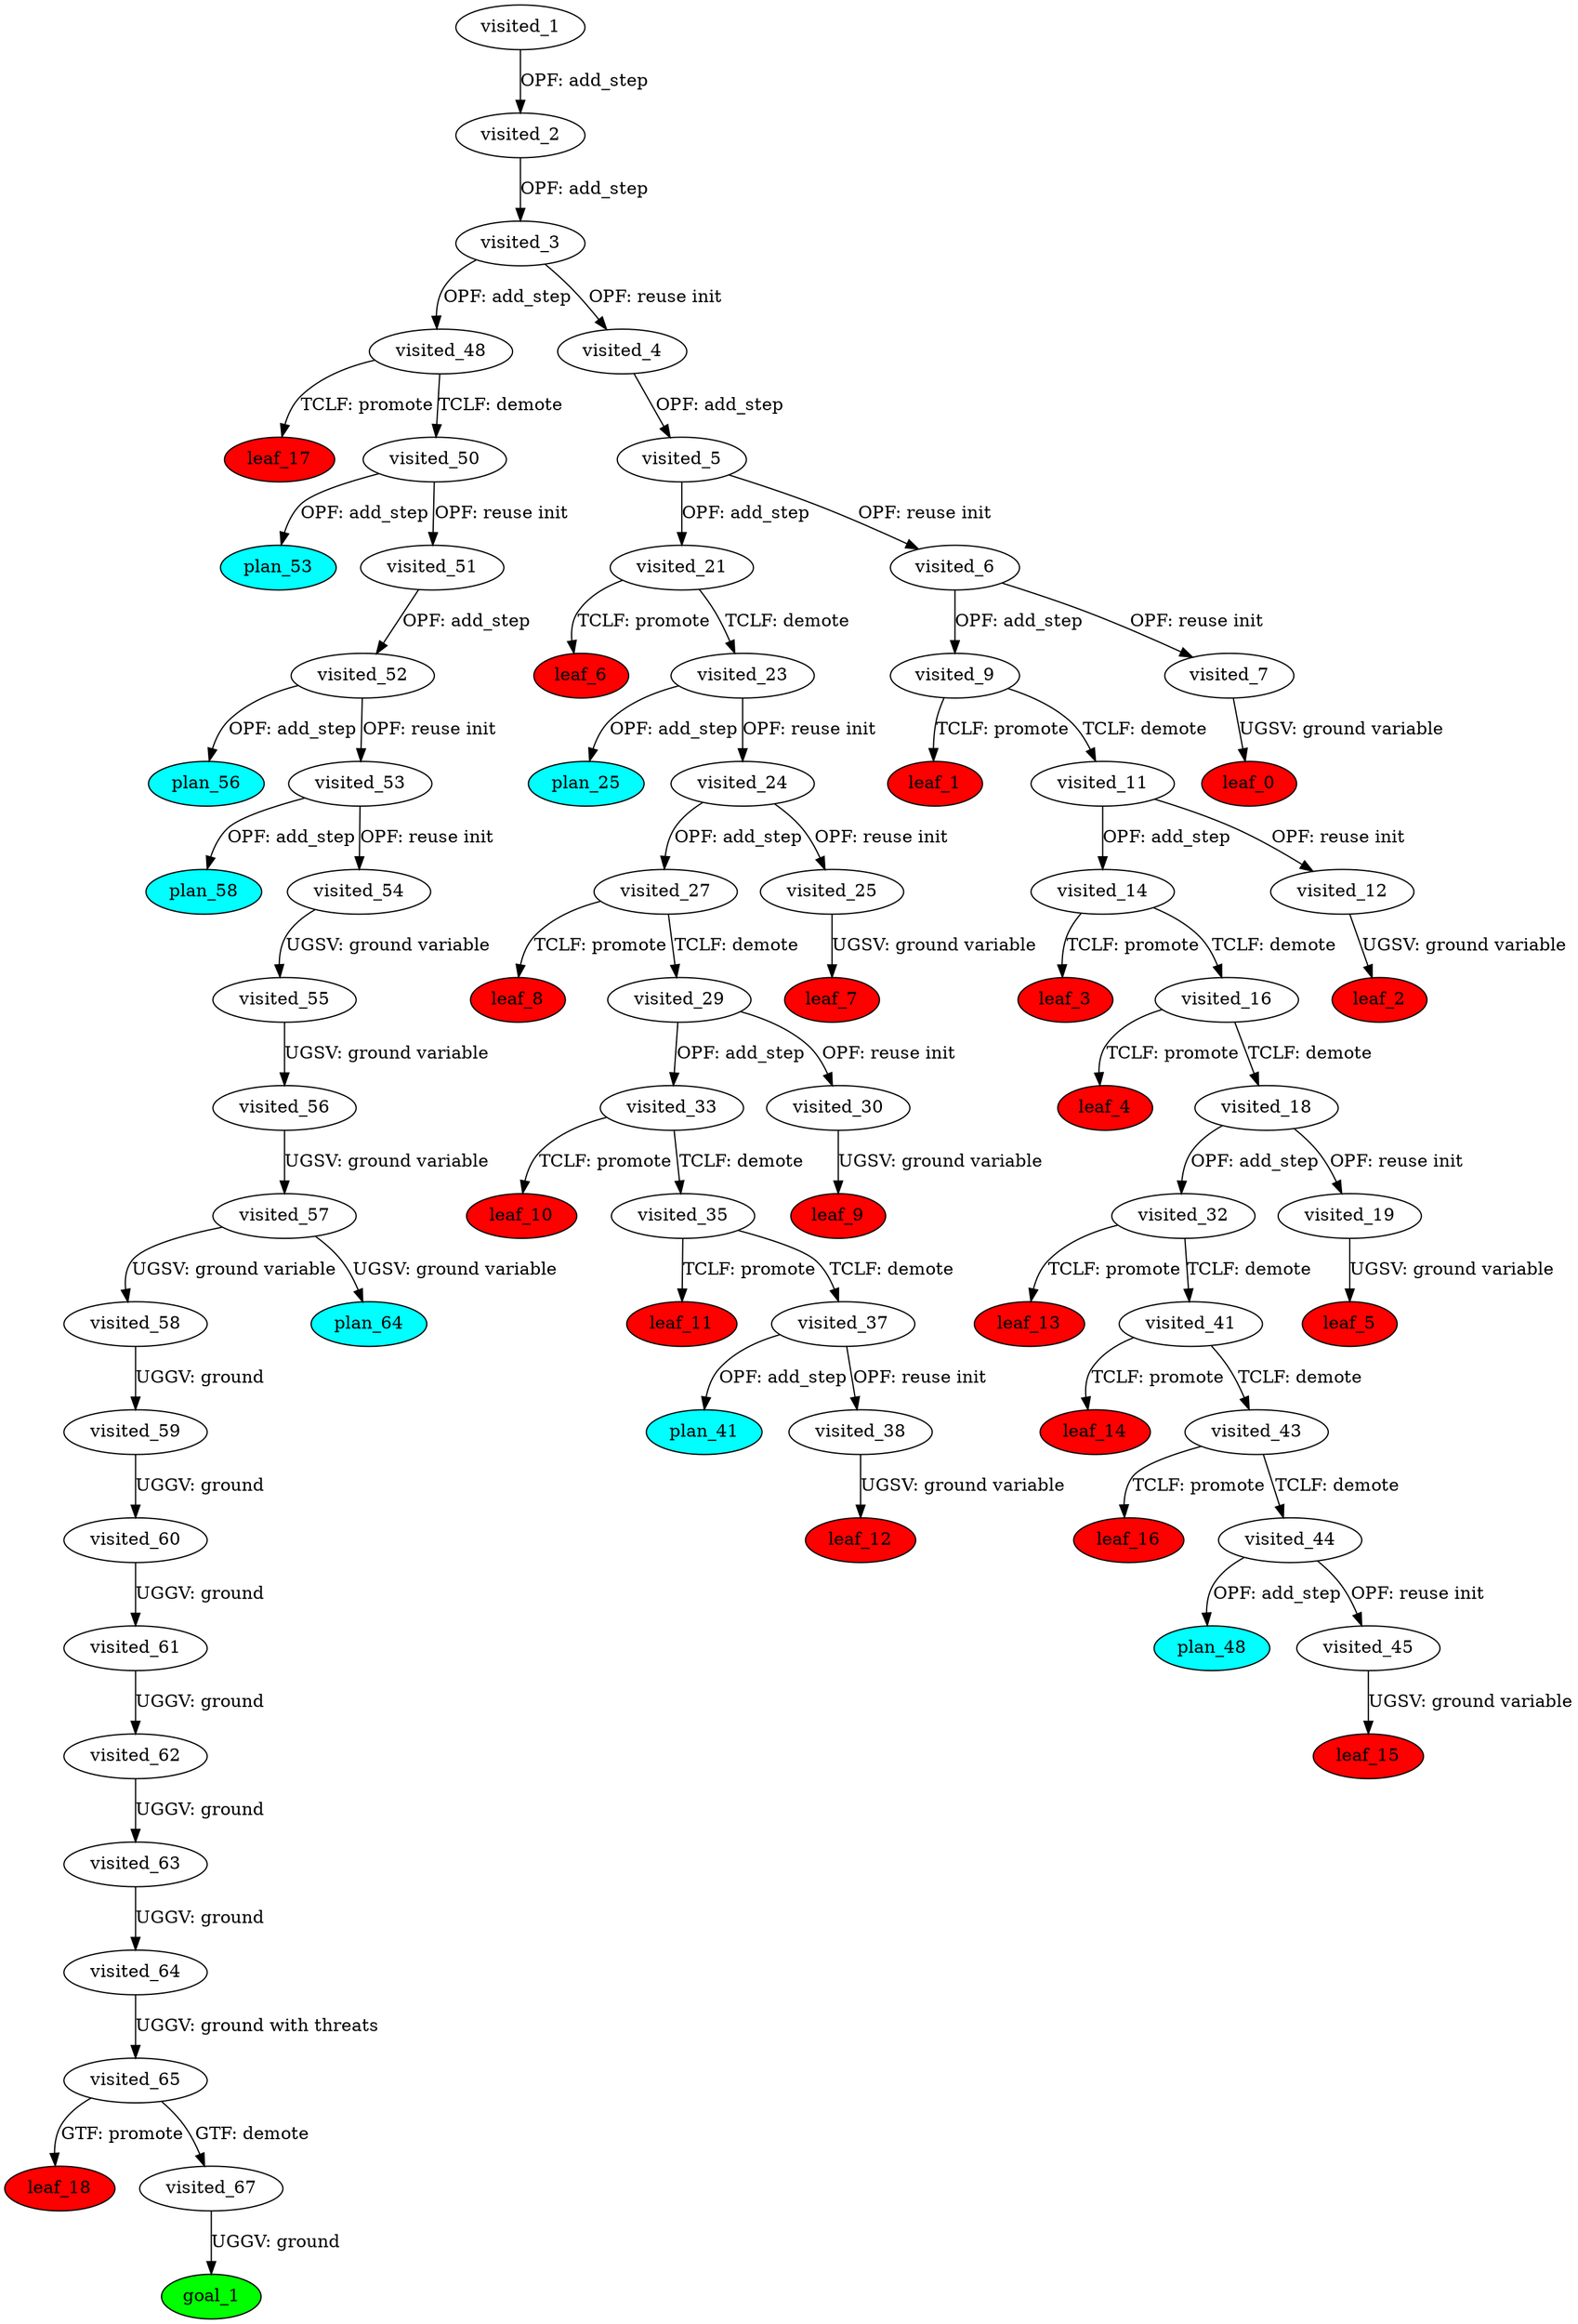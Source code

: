 digraph {
	"2314ce87-4f74-e616-d608-ab394f402aa5" [label=plan_0 fillcolor=cyan style=filled]
	"2314ce87-4f74-e616-d608-ab394f402aa5" [label=visited_1 fillcolor=white style=filled]
	"2b2e0925-47bd-0060-9920-2f55ab91af5e" [label=plan_1 fillcolor=cyan style=filled]
	"2314ce87-4f74-e616-d608-ab394f402aa5" -> "2b2e0925-47bd-0060-9920-2f55ab91af5e" [label="OPF: add_step"]
	"2b2e0925-47bd-0060-9920-2f55ab91af5e" [label=visited_2 fillcolor=white style=filled]
	"8be00428-2906-e65c-c935-719e5ea94dd0" [label=plan_2 fillcolor=cyan style=filled]
	"2b2e0925-47bd-0060-9920-2f55ab91af5e" -> "8be00428-2906-e65c-c935-719e5ea94dd0" [label="OPF: add_step"]
	"8be00428-2906-e65c-c935-719e5ea94dd0" [label=visited_3 fillcolor=white style=filled]
	"dc7ce079-92d1-500d-d4e4-428675351663" [label=plan_3 fillcolor=cyan style=filled]
	"8be00428-2906-e65c-c935-719e5ea94dd0" -> "dc7ce079-92d1-500d-d4e4-428675351663" [label="OPF: add_step"]
	"389d7d76-4469-8b0b-18b2-e397d1a7bc4c" [label=plan_4 fillcolor=cyan style=filled]
	"8be00428-2906-e65c-c935-719e5ea94dd0" -> "389d7d76-4469-8b0b-18b2-e397d1a7bc4c" [label="OPF: reuse init"]
	"389d7d76-4469-8b0b-18b2-e397d1a7bc4c" [label=visited_4 fillcolor=white style=filled]
	"f6af65ec-8845-07c4-185c-dfd73b7500c7" [label=plan_5 fillcolor=cyan style=filled]
	"389d7d76-4469-8b0b-18b2-e397d1a7bc4c" -> "f6af65ec-8845-07c4-185c-dfd73b7500c7" [label="OPF: add_step"]
	"f6af65ec-8845-07c4-185c-dfd73b7500c7" [label=visited_5 fillcolor=white style=filled]
	"0df7f3c8-6b58-63f9-e0b0-c358cd4c70be" [label=plan_6 fillcolor=cyan style=filled]
	"f6af65ec-8845-07c4-185c-dfd73b7500c7" -> "0df7f3c8-6b58-63f9-e0b0-c358cd4c70be" [label="OPF: add_step"]
	"4d094e13-786a-3447-0d12-00c5b0b423e9" [label=plan_7 fillcolor=cyan style=filled]
	"f6af65ec-8845-07c4-185c-dfd73b7500c7" -> "4d094e13-786a-3447-0d12-00c5b0b423e9" [label="OPF: reuse init"]
	"4d094e13-786a-3447-0d12-00c5b0b423e9" [label=visited_6 fillcolor=white style=filled]
	"20351acf-becc-de85-629d-d227ba576577" [label=plan_8 fillcolor=cyan style=filled]
	"4d094e13-786a-3447-0d12-00c5b0b423e9" -> "20351acf-becc-de85-629d-d227ba576577" [label="OPF: add_step"]
	"5b053bf1-1208-4bb4-6cb6-02262c867076" [label=plan_9 fillcolor=cyan style=filled]
	"4d094e13-786a-3447-0d12-00c5b0b423e9" -> "5b053bf1-1208-4bb4-6cb6-02262c867076" [label="OPF: reuse init"]
	"5b053bf1-1208-4bb4-6cb6-02262c867076" [label=visited_7 fillcolor=white style=filled]
	"493c4d0e-06d9-7df4-6786-0f3596927d87" [label=plan_10 fillcolor=cyan style=filled]
	"5b053bf1-1208-4bb4-6cb6-02262c867076" -> "493c4d0e-06d9-7df4-6786-0f3596927d87" [label="UGSV: ground variable"]
	"493c4d0e-06d9-7df4-6786-0f3596927d87" [label=visited_8 fillcolor=white style=filled]
	"493c4d0e-06d9-7df4-6786-0f3596927d87" [label=leaf_0 fillcolor=red style=filled]
	"20351acf-becc-de85-629d-d227ba576577" [label=visited_9 fillcolor=white style=filled]
	"42fdaa7c-57f8-3238-270d-e1f5f178f6c1" [label=plan_11 fillcolor=cyan style=filled]
	"20351acf-becc-de85-629d-d227ba576577" -> "42fdaa7c-57f8-3238-270d-e1f5f178f6c1" [label="TCLF: promote"]
	"075127ed-a103-ebbc-76f7-0cb61af51314" [label=plan_12 fillcolor=cyan style=filled]
	"20351acf-becc-de85-629d-d227ba576577" -> "075127ed-a103-ebbc-76f7-0cb61af51314" [label="TCLF: demote"]
	"42fdaa7c-57f8-3238-270d-e1f5f178f6c1" [label=visited_10 fillcolor=white style=filled]
	"42fdaa7c-57f8-3238-270d-e1f5f178f6c1" [label=leaf_1 fillcolor=red style=filled]
	"075127ed-a103-ebbc-76f7-0cb61af51314" [label=visited_11 fillcolor=white style=filled]
	"f5826ec2-c754-ffdb-969d-5f61f475faf7" [label=plan_13 fillcolor=cyan style=filled]
	"075127ed-a103-ebbc-76f7-0cb61af51314" -> "f5826ec2-c754-ffdb-969d-5f61f475faf7" [label="OPF: add_step"]
	"b6caf8ec-19c8-cfb2-c641-df762cf60dfb" [label=plan_14 fillcolor=cyan style=filled]
	"075127ed-a103-ebbc-76f7-0cb61af51314" -> "b6caf8ec-19c8-cfb2-c641-df762cf60dfb" [label="OPF: reuse init"]
	"b6caf8ec-19c8-cfb2-c641-df762cf60dfb" [label=visited_12 fillcolor=white style=filled]
	"6dfb7d35-aeab-236f-ed28-9ac92fc28660" [label=plan_15 fillcolor=cyan style=filled]
	"b6caf8ec-19c8-cfb2-c641-df762cf60dfb" -> "6dfb7d35-aeab-236f-ed28-9ac92fc28660" [label="UGSV: ground variable"]
	"6dfb7d35-aeab-236f-ed28-9ac92fc28660" [label=visited_13 fillcolor=white style=filled]
	"6dfb7d35-aeab-236f-ed28-9ac92fc28660" [label=leaf_2 fillcolor=red style=filled]
	"f5826ec2-c754-ffdb-969d-5f61f475faf7" [label=visited_14 fillcolor=white style=filled]
	"73d7ddbd-7abd-cdfc-97dc-03e5a489517d" [label=plan_16 fillcolor=cyan style=filled]
	"f5826ec2-c754-ffdb-969d-5f61f475faf7" -> "73d7ddbd-7abd-cdfc-97dc-03e5a489517d" [label="TCLF: promote"]
	"5dabe950-0add-58a1-8a78-b2ac997f600e" [label=plan_17 fillcolor=cyan style=filled]
	"f5826ec2-c754-ffdb-969d-5f61f475faf7" -> "5dabe950-0add-58a1-8a78-b2ac997f600e" [label="TCLF: demote"]
	"73d7ddbd-7abd-cdfc-97dc-03e5a489517d" [label=visited_15 fillcolor=white style=filled]
	"73d7ddbd-7abd-cdfc-97dc-03e5a489517d" [label=leaf_3 fillcolor=red style=filled]
	"5dabe950-0add-58a1-8a78-b2ac997f600e" [label=visited_16 fillcolor=white style=filled]
	"428183f9-0b97-e170-36e9-309fb2e292fe" [label=plan_18 fillcolor=cyan style=filled]
	"5dabe950-0add-58a1-8a78-b2ac997f600e" -> "428183f9-0b97-e170-36e9-309fb2e292fe" [label="TCLF: promote"]
	"ec9d7354-3b55-de69-d80e-4267ec5722c1" [label=plan_19 fillcolor=cyan style=filled]
	"5dabe950-0add-58a1-8a78-b2ac997f600e" -> "ec9d7354-3b55-de69-d80e-4267ec5722c1" [label="TCLF: demote"]
	"428183f9-0b97-e170-36e9-309fb2e292fe" [label=visited_17 fillcolor=white style=filled]
	"428183f9-0b97-e170-36e9-309fb2e292fe" [label=leaf_4 fillcolor=red style=filled]
	"ec9d7354-3b55-de69-d80e-4267ec5722c1" [label=visited_18 fillcolor=white style=filled]
	"442fb781-06b0-abe5-fdf2-7aba06505073" [label=plan_20 fillcolor=cyan style=filled]
	"ec9d7354-3b55-de69-d80e-4267ec5722c1" -> "442fb781-06b0-abe5-fdf2-7aba06505073" [label="OPF: add_step"]
	"cfdb4218-2159-82fe-73f5-3c6fb49bc468" [label=plan_21 fillcolor=cyan style=filled]
	"ec9d7354-3b55-de69-d80e-4267ec5722c1" -> "cfdb4218-2159-82fe-73f5-3c6fb49bc468" [label="OPF: reuse init"]
	"cfdb4218-2159-82fe-73f5-3c6fb49bc468" [label=visited_19 fillcolor=white style=filled]
	"d8954166-78ce-dd6a-13b6-bfca08d633c5" [label=plan_22 fillcolor=cyan style=filled]
	"cfdb4218-2159-82fe-73f5-3c6fb49bc468" -> "d8954166-78ce-dd6a-13b6-bfca08d633c5" [label="UGSV: ground variable"]
	"d8954166-78ce-dd6a-13b6-bfca08d633c5" [label=visited_20 fillcolor=white style=filled]
	"d8954166-78ce-dd6a-13b6-bfca08d633c5" [label=leaf_5 fillcolor=red style=filled]
	"0df7f3c8-6b58-63f9-e0b0-c358cd4c70be" [label=visited_21 fillcolor=white style=filled]
	"fa721f51-4706-4b94-206e-e702713021cf" [label=plan_23 fillcolor=cyan style=filled]
	"0df7f3c8-6b58-63f9-e0b0-c358cd4c70be" -> "fa721f51-4706-4b94-206e-e702713021cf" [label="TCLF: promote"]
	"2ada6b89-e090-0fdd-0a5e-a947158b9eaf" [label=plan_24 fillcolor=cyan style=filled]
	"0df7f3c8-6b58-63f9-e0b0-c358cd4c70be" -> "2ada6b89-e090-0fdd-0a5e-a947158b9eaf" [label="TCLF: demote"]
	"fa721f51-4706-4b94-206e-e702713021cf" [label=visited_22 fillcolor=white style=filled]
	"fa721f51-4706-4b94-206e-e702713021cf" [label=leaf_6 fillcolor=red style=filled]
	"2ada6b89-e090-0fdd-0a5e-a947158b9eaf" [label=visited_23 fillcolor=white style=filled]
	"58838ec8-8289-8a78-b4a4-7019d49cb79f" [label=plan_25 fillcolor=cyan style=filled]
	"2ada6b89-e090-0fdd-0a5e-a947158b9eaf" -> "58838ec8-8289-8a78-b4a4-7019d49cb79f" [label="OPF: add_step"]
	"5fc0f5cc-0acc-b06f-2c09-2276f985bb7a" [label=plan_26 fillcolor=cyan style=filled]
	"2ada6b89-e090-0fdd-0a5e-a947158b9eaf" -> "5fc0f5cc-0acc-b06f-2c09-2276f985bb7a" [label="OPF: reuse init"]
	"5fc0f5cc-0acc-b06f-2c09-2276f985bb7a" [label=visited_24 fillcolor=white style=filled]
	"31e51231-974b-6125-c577-ea0aa10b9435" [label=plan_27 fillcolor=cyan style=filled]
	"5fc0f5cc-0acc-b06f-2c09-2276f985bb7a" -> "31e51231-974b-6125-c577-ea0aa10b9435" [label="OPF: add_step"]
	"afc88844-1b11-cad8-119f-8660061fea67" [label=plan_28 fillcolor=cyan style=filled]
	"5fc0f5cc-0acc-b06f-2c09-2276f985bb7a" -> "afc88844-1b11-cad8-119f-8660061fea67" [label="OPF: reuse init"]
	"afc88844-1b11-cad8-119f-8660061fea67" [label=visited_25 fillcolor=white style=filled]
	"962c54cf-8522-21d4-4230-40b757e6be53" [label=plan_29 fillcolor=cyan style=filled]
	"afc88844-1b11-cad8-119f-8660061fea67" -> "962c54cf-8522-21d4-4230-40b757e6be53" [label="UGSV: ground variable"]
	"962c54cf-8522-21d4-4230-40b757e6be53" [label=visited_26 fillcolor=white style=filled]
	"962c54cf-8522-21d4-4230-40b757e6be53" [label=leaf_7 fillcolor=red style=filled]
	"31e51231-974b-6125-c577-ea0aa10b9435" [label=visited_27 fillcolor=white style=filled]
	"c81ceb31-19f1-36fa-ec9a-76c6f4533334" [label=plan_30 fillcolor=cyan style=filled]
	"31e51231-974b-6125-c577-ea0aa10b9435" -> "c81ceb31-19f1-36fa-ec9a-76c6f4533334" [label="TCLF: promote"]
	"8cb1df82-72cb-f142-55f4-c3e255373428" [label=plan_31 fillcolor=cyan style=filled]
	"31e51231-974b-6125-c577-ea0aa10b9435" -> "8cb1df82-72cb-f142-55f4-c3e255373428" [label="TCLF: demote"]
	"c81ceb31-19f1-36fa-ec9a-76c6f4533334" [label=visited_28 fillcolor=white style=filled]
	"c81ceb31-19f1-36fa-ec9a-76c6f4533334" [label=leaf_8 fillcolor=red style=filled]
	"8cb1df82-72cb-f142-55f4-c3e255373428" [label=visited_29 fillcolor=white style=filled]
	"3072f1d1-0f76-ef73-fbe3-12050f018b32" [label=plan_32 fillcolor=cyan style=filled]
	"8cb1df82-72cb-f142-55f4-c3e255373428" -> "3072f1d1-0f76-ef73-fbe3-12050f018b32" [label="OPF: add_step"]
	"230f3e80-b6aa-a8df-6ba7-a105fe3ad0bd" [label=plan_33 fillcolor=cyan style=filled]
	"8cb1df82-72cb-f142-55f4-c3e255373428" -> "230f3e80-b6aa-a8df-6ba7-a105fe3ad0bd" [label="OPF: reuse init"]
	"230f3e80-b6aa-a8df-6ba7-a105fe3ad0bd" [label=visited_30 fillcolor=white style=filled]
	"cc43f13a-34a4-8d1e-583e-9b53f578163b" [label=plan_34 fillcolor=cyan style=filled]
	"230f3e80-b6aa-a8df-6ba7-a105fe3ad0bd" -> "cc43f13a-34a4-8d1e-583e-9b53f578163b" [label="UGSV: ground variable"]
	"cc43f13a-34a4-8d1e-583e-9b53f578163b" [label=visited_31 fillcolor=white style=filled]
	"cc43f13a-34a4-8d1e-583e-9b53f578163b" [label=leaf_9 fillcolor=red style=filled]
	"442fb781-06b0-abe5-fdf2-7aba06505073" [label=visited_32 fillcolor=white style=filled]
	"f9fe909b-d523-51a5-0ef4-4d289dd86b30" [label=plan_35 fillcolor=cyan style=filled]
	"442fb781-06b0-abe5-fdf2-7aba06505073" -> "f9fe909b-d523-51a5-0ef4-4d289dd86b30" [label="TCLF: promote"]
	"ff5a4936-8074-6b77-e3a6-1040b82726d9" [label=plan_36 fillcolor=cyan style=filled]
	"442fb781-06b0-abe5-fdf2-7aba06505073" -> "ff5a4936-8074-6b77-e3a6-1040b82726d9" [label="TCLF: demote"]
	"3072f1d1-0f76-ef73-fbe3-12050f018b32" [label=visited_33 fillcolor=white style=filled]
	"129605fe-0890-5c8d-64c9-4151c02c3a99" [label=plan_37 fillcolor=cyan style=filled]
	"3072f1d1-0f76-ef73-fbe3-12050f018b32" -> "129605fe-0890-5c8d-64c9-4151c02c3a99" [label="TCLF: promote"]
	"4c1638e9-7caf-b1a9-cfc0-7e173fe1566b" [label=plan_38 fillcolor=cyan style=filled]
	"3072f1d1-0f76-ef73-fbe3-12050f018b32" -> "4c1638e9-7caf-b1a9-cfc0-7e173fe1566b" [label="TCLF: demote"]
	"129605fe-0890-5c8d-64c9-4151c02c3a99" [label=visited_34 fillcolor=white style=filled]
	"129605fe-0890-5c8d-64c9-4151c02c3a99" [label=leaf_10 fillcolor=red style=filled]
	"4c1638e9-7caf-b1a9-cfc0-7e173fe1566b" [label=visited_35 fillcolor=white style=filled]
	"dd9e9017-fc0e-8141-2a76-2245f20dafb6" [label=plan_39 fillcolor=cyan style=filled]
	"4c1638e9-7caf-b1a9-cfc0-7e173fe1566b" -> "dd9e9017-fc0e-8141-2a76-2245f20dafb6" [label="TCLF: promote"]
	"175be93c-0d4f-8b8d-7182-045d8fd4fee5" [label=plan_40 fillcolor=cyan style=filled]
	"4c1638e9-7caf-b1a9-cfc0-7e173fe1566b" -> "175be93c-0d4f-8b8d-7182-045d8fd4fee5" [label="TCLF: demote"]
	"dd9e9017-fc0e-8141-2a76-2245f20dafb6" [label=visited_36 fillcolor=white style=filled]
	"dd9e9017-fc0e-8141-2a76-2245f20dafb6" [label=leaf_11 fillcolor=red style=filled]
	"175be93c-0d4f-8b8d-7182-045d8fd4fee5" [label=visited_37 fillcolor=white style=filled]
	"9f869460-86d0-62a5-1760-88d7fecc4215" [label=plan_41 fillcolor=cyan style=filled]
	"175be93c-0d4f-8b8d-7182-045d8fd4fee5" -> "9f869460-86d0-62a5-1760-88d7fecc4215" [label="OPF: add_step"]
	"e732f088-72bd-cafe-812a-d9a51f85a3e4" [label=plan_42 fillcolor=cyan style=filled]
	"175be93c-0d4f-8b8d-7182-045d8fd4fee5" -> "e732f088-72bd-cafe-812a-d9a51f85a3e4" [label="OPF: reuse init"]
	"e732f088-72bd-cafe-812a-d9a51f85a3e4" [label=visited_38 fillcolor=white style=filled]
	"75072c8d-1438-fd16-db40-97bc4b9aa62f" [label=plan_43 fillcolor=cyan style=filled]
	"e732f088-72bd-cafe-812a-d9a51f85a3e4" -> "75072c8d-1438-fd16-db40-97bc4b9aa62f" [label="UGSV: ground variable"]
	"75072c8d-1438-fd16-db40-97bc4b9aa62f" [label=visited_39 fillcolor=white style=filled]
	"75072c8d-1438-fd16-db40-97bc4b9aa62f" [label=leaf_12 fillcolor=red style=filled]
	"f9fe909b-d523-51a5-0ef4-4d289dd86b30" [label=visited_40 fillcolor=white style=filled]
	"f9fe909b-d523-51a5-0ef4-4d289dd86b30" [label=leaf_13 fillcolor=red style=filled]
	"ff5a4936-8074-6b77-e3a6-1040b82726d9" [label=visited_41 fillcolor=white style=filled]
	"d8c32aaa-ce56-96e2-1d66-357981c13c38" [label=plan_44 fillcolor=cyan style=filled]
	"ff5a4936-8074-6b77-e3a6-1040b82726d9" -> "d8c32aaa-ce56-96e2-1d66-357981c13c38" [label="TCLF: promote"]
	"0c5166d5-b8b6-e3b0-e912-09fe0ac95cb4" [label=plan_45 fillcolor=cyan style=filled]
	"ff5a4936-8074-6b77-e3a6-1040b82726d9" -> "0c5166d5-b8b6-e3b0-e912-09fe0ac95cb4" [label="TCLF: demote"]
	"d8c32aaa-ce56-96e2-1d66-357981c13c38" [label=visited_42 fillcolor=white style=filled]
	"d8c32aaa-ce56-96e2-1d66-357981c13c38" [label=leaf_14 fillcolor=red style=filled]
	"0c5166d5-b8b6-e3b0-e912-09fe0ac95cb4" [label=visited_43 fillcolor=white style=filled]
	"440f8b8b-0fe2-c9f7-4fe5-f7d7bb115b4c" [label=plan_46 fillcolor=cyan style=filled]
	"0c5166d5-b8b6-e3b0-e912-09fe0ac95cb4" -> "440f8b8b-0fe2-c9f7-4fe5-f7d7bb115b4c" [label="TCLF: promote"]
	"371a8f3a-7a8d-a46c-9fa6-1e30085c43fc" [label=plan_47 fillcolor=cyan style=filled]
	"0c5166d5-b8b6-e3b0-e912-09fe0ac95cb4" -> "371a8f3a-7a8d-a46c-9fa6-1e30085c43fc" [label="TCLF: demote"]
	"371a8f3a-7a8d-a46c-9fa6-1e30085c43fc" [label=visited_44 fillcolor=white style=filled]
	"cb5d1e24-113c-42a0-0d05-ce7418ec3a9c" [label=plan_48 fillcolor=cyan style=filled]
	"371a8f3a-7a8d-a46c-9fa6-1e30085c43fc" -> "cb5d1e24-113c-42a0-0d05-ce7418ec3a9c" [label="OPF: add_step"]
	"ced23d1a-31b0-e0cb-18b2-1453cc83aab2" [label=plan_49 fillcolor=cyan style=filled]
	"371a8f3a-7a8d-a46c-9fa6-1e30085c43fc" -> "ced23d1a-31b0-e0cb-18b2-1453cc83aab2" [label="OPF: reuse init"]
	"ced23d1a-31b0-e0cb-18b2-1453cc83aab2" [label=visited_45 fillcolor=white style=filled]
	"a562ecb4-e226-c6a6-c86e-19e1ef8ea33d" [label=plan_50 fillcolor=cyan style=filled]
	"ced23d1a-31b0-e0cb-18b2-1453cc83aab2" -> "a562ecb4-e226-c6a6-c86e-19e1ef8ea33d" [label="UGSV: ground variable"]
	"a562ecb4-e226-c6a6-c86e-19e1ef8ea33d" [label=visited_46 fillcolor=white style=filled]
	"a562ecb4-e226-c6a6-c86e-19e1ef8ea33d" [label=leaf_15 fillcolor=red style=filled]
	"440f8b8b-0fe2-c9f7-4fe5-f7d7bb115b4c" [label=visited_47 fillcolor=white style=filled]
	"440f8b8b-0fe2-c9f7-4fe5-f7d7bb115b4c" [label=leaf_16 fillcolor=red style=filled]
	"dc7ce079-92d1-500d-d4e4-428675351663" [label=visited_48 fillcolor=white style=filled]
	"0dc8007c-2231-892e-4043-620c6ac2866f" [label=plan_51 fillcolor=cyan style=filled]
	"dc7ce079-92d1-500d-d4e4-428675351663" -> "0dc8007c-2231-892e-4043-620c6ac2866f" [label="TCLF: promote"]
	"f20adeaa-95eb-9d10-00ca-5250d6678946" [label=plan_52 fillcolor=cyan style=filled]
	"dc7ce079-92d1-500d-d4e4-428675351663" -> "f20adeaa-95eb-9d10-00ca-5250d6678946" [label="TCLF: demote"]
	"0dc8007c-2231-892e-4043-620c6ac2866f" [label=visited_49 fillcolor=white style=filled]
	"0dc8007c-2231-892e-4043-620c6ac2866f" [label=leaf_17 fillcolor=red style=filled]
	"f20adeaa-95eb-9d10-00ca-5250d6678946" [label=visited_50 fillcolor=white style=filled]
	"61fbb45e-9ff0-87a9-2006-c1085b755343" [label=plan_53 fillcolor=cyan style=filled]
	"f20adeaa-95eb-9d10-00ca-5250d6678946" -> "61fbb45e-9ff0-87a9-2006-c1085b755343" [label="OPF: add_step"]
	"06b0a1be-b943-1bc1-d6d0-5a44596afd3b" [label=plan_54 fillcolor=cyan style=filled]
	"f20adeaa-95eb-9d10-00ca-5250d6678946" -> "06b0a1be-b943-1bc1-d6d0-5a44596afd3b" [label="OPF: reuse init"]
	"06b0a1be-b943-1bc1-d6d0-5a44596afd3b" [label=visited_51 fillcolor=white style=filled]
	"bbeb6465-5ece-5485-292d-84c6ac78647a" [label=plan_55 fillcolor=cyan style=filled]
	"06b0a1be-b943-1bc1-d6d0-5a44596afd3b" -> "bbeb6465-5ece-5485-292d-84c6ac78647a" [label="OPF: add_step"]
	"bbeb6465-5ece-5485-292d-84c6ac78647a" [label=visited_52 fillcolor=white style=filled]
	"777ae580-a3bf-18ae-6602-18e18fb00c5f" [label=plan_56 fillcolor=cyan style=filled]
	"bbeb6465-5ece-5485-292d-84c6ac78647a" -> "777ae580-a3bf-18ae-6602-18e18fb00c5f" [label="OPF: add_step"]
	"9638f73f-6097-44ff-1809-a6698094958e" [label=plan_57 fillcolor=cyan style=filled]
	"bbeb6465-5ece-5485-292d-84c6ac78647a" -> "9638f73f-6097-44ff-1809-a6698094958e" [label="OPF: reuse init"]
	"9638f73f-6097-44ff-1809-a6698094958e" [label=visited_53 fillcolor=white style=filled]
	"d708ee7b-d9db-8a89-d648-0826bdbaaa17" [label=plan_58 fillcolor=cyan style=filled]
	"9638f73f-6097-44ff-1809-a6698094958e" -> "d708ee7b-d9db-8a89-d648-0826bdbaaa17" [label="OPF: add_step"]
	"d7fba2e4-685d-9bcb-8d7d-8149e2c9ea14" [label=plan_59 fillcolor=cyan style=filled]
	"9638f73f-6097-44ff-1809-a6698094958e" -> "d7fba2e4-685d-9bcb-8d7d-8149e2c9ea14" [label="OPF: reuse init"]
	"d7fba2e4-685d-9bcb-8d7d-8149e2c9ea14" [label=visited_54 fillcolor=white style=filled]
	"0ec0d0ab-87dc-ed2c-6a6f-fed5e1504b16" [label=plan_60 fillcolor=cyan style=filled]
	"d7fba2e4-685d-9bcb-8d7d-8149e2c9ea14" -> "0ec0d0ab-87dc-ed2c-6a6f-fed5e1504b16" [label="UGSV: ground variable"]
	"0ec0d0ab-87dc-ed2c-6a6f-fed5e1504b16" [label=visited_55 fillcolor=white style=filled]
	"6c88ae13-6ff9-5b7c-aae0-934160372580" [label=plan_61 fillcolor=cyan style=filled]
	"0ec0d0ab-87dc-ed2c-6a6f-fed5e1504b16" -> "6c88ae13-6ff9-5b7c-aae0-934160372580" [label="UGSV: ground variable"]
	"6c88ae13-6ff9-5b7c-aae0-934160372580" [label=visited_56 fillcolor=white style=filled]
	"5098c6e8-633a-fbae-654c-82180a7e7a06" [label=plan_62 fillcolor=cyan style=filled]
	"6c88ae13-6ff9-5b7c-aae0-934160372580" -> "5098c6e8-633a-fbae-654c-82180a7e7a06" [label="UGSV: ground variable"]
	"5098c6e8-633a-fbae-654c-82180a7e7a06" [label=visited_57 fillcolor=white style=filled]
	"c6a55cf6-fd99-1594-5ae9-ec01972fdfce" [label=plan_63 fillcolor=cyan style=filled]
	"5098c6e8-633a-fbae-654c-82180a7e7a06" -> "c6a55cf6-fd99-1594-5ae9-ec01972fdfce" [label="UGSV: ground variable"]
	"eddc4bf0-c3f9-4d31-98dd-d41766fe89a8" [label=plan_64 fillcolor=cyan style=filled]
	"5098c6e8-633a-fbae-654c-82180a7e7a06" -> "eddc4bf0-c3f9-4d31-98dd-d41766fe89a8" [label="UGSV: ground variable"]
	"c6a55cf6-fd99-1594-5ae9-ec01972fdfce" [label=visited_58 fillcolor=white style=filled]
	"a9e033c6-5dc9-bf42-606e-0e9002f19ac6" [label=plan_65 fillcolor=cyan style=filled]
	"c6a55cf6-fd99-1594-5ae9-ec01972fdfce" -> "a9e033c6-5dc9-bf42-606e-0e9002f19ac6" [label="UGGV: ground"]
	"a9e033c6-5dc9-bf42-606e-0e9002f19ac6" [label=visited_59 fillcolor=white style=filled]
	"55e0dbba-d663-e862-7b08-c6c729373771" [label=plan_66 fillcolor=cyan style=filled]
	"a9e033c6-5dc9-bf42-606e-0e9002f19ac6" -> "55e0dbba-d663-e862-7b08-c6c729373771" [label="UGGV: ground"]
	"55e0dbba-d663-e862-7b08-c6c729373771" [label=visited_60 fillcolor=white style=filled]
	"60de1a9f-3734-9132-8098-04fe399285b5" [label=plan_67 fillcolor=cyan style=filled]
	"55e0dbba-d663-e862-7b08-c6c729373771" -> "60de1a9f-3734-9132-8098-04fe399285b5" [label="UGGV: ground"]
	"60de1a9f-3734-9132-8098-04fe399285b5" [label=visited_61 fillcolor=white style=filled]
	"5ca76b63-50d7-3c40-3db1-c249c5f1dcb4" [label=plan_68 fillcolor=cyan style=filled]
	"60de1a9f-3734-9132-8098-04fe399285b5" -> "5ca76b63-50d7-3c40-3db1-c249c5f1dcb4" [label="UGGV: ground"]
	"5ca76b63-50d7-3c40-3db1-c249c5f1dcb4" [label=visited_62 fillcolor=white style=filled]
	"f5142874-fd7c-481a-9de5-f3269385916f" [label=plan_69 fillcolor=cyan style=filled]
	"5ca76b63-50d7-3c40-3db1-c249c5f1dcb4" -> "f5142874-fd7c-481a-9de5-f3269385916f" [label="UGGV: ground"]
	"f5142874-fd7c-481a-9de5-f3269385916f" [label=visited_63 fillcolor=white style=filled]
	"b29a4d51-6233-99ab-0038-be278be1ea02" [label=plan_70 fillcolor=cyan style=filled]
	"f5142874-fd7c-481a-9de5-f3269385916f" -> "b29a4d51-6233-99ab-0038-be278be1ea02" [label="UGGV: ground"]
	"b29a4d51-6233-99ab-0038-be278be1ea02" [label=visited_64 fillcolor=white style=filled]
	"6df86078-d26a-e323-9307-d931a0cc3559" [label=plan_71 fillcolor=cyan style=filled]
	"b29a4d51-6233-99ab-0038-be278be1ea02" -> "6df86078-d26a-e323-9307-d931a0cc3559" [label="UGGV: ground with threats"]
	"6df86078-d26a-e323-9307-d931a0cc3559" [label=visited_65 fillcolor=white style=filled]
	"3340094c-99af-129c-a147-0212fc7f57d0" [label=plan_72 fillcolor=cyan style=filled]
	"6df86078-d26a-e323-9307-d931a0cc3559" -> "3340094c-99af-129c-a147-0212fc7f57d0" [label="GTF: promote"]
	"b8701429-1758-1dfd-b5f3-c154604d01b8" [label=plan_73 fillcolor=cyan style=filled]
	"6df86078-d26a-e323-9307-d931a0cc3559" -> "b8701429-1758-1dfd-b5f3-c154604d01b8" [label="GTF: demote"]
	"3340094c-99af-129c-a147-0212fc7f57d0" [label=visited_66 fillcolor=white style=filled]
	"3340094c-99af-129c-a147-0212fc7f57d0" [label=leaf_18 fillcolor=red style=filled]
	"b8701429-1758-1dfd-b5f3-c154604d01b8" [label=visited_67 fillcolor=white style=filled]
	"e7f2e177-0639-fff7-025c-9edfe1cf6673" [label=plan_74 fillcolor=cyan style=filled]
	"b8701429-1758-1dfd-b5f3-c154604d01b8" -> "e7f2e177-0639-fff7-025c-9edfe1cf6673" [label="UGGV: ground"]
	"e7f2e177-0639-fff7-025c-9edfe1cf6673" [label=visited_68 fillcolor=white style=filled]
	"e7f2e177-0639-fff7-025c-9edfe1cf6673" [label=goal_1 fillcolor=green style=filled]
}
